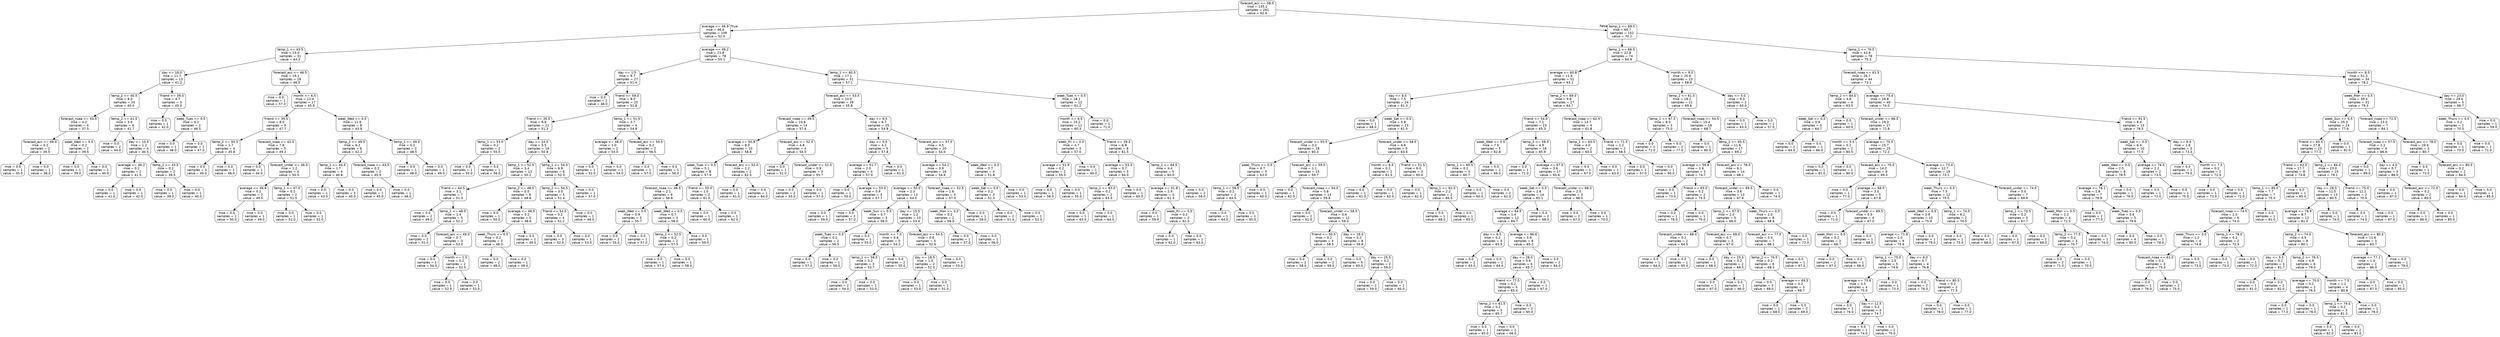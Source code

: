 digraph Tree {
node [shape=box, style="rounded", color="black", fontname=helvetica] ;
edge [fontname=helvetica] ;
0 [label="forecast_acc <= 58.5\nmse = 135.2\nsamples = 261\nvalue = 62.6"] ;
1 [label="average <= 46.9\nmse = 46.0\nsamples = 109\nvalue = 52.0"] ;
0 -> 1 [labeldistance=2.5, labelangle=45, headlabel="True"] ;
2 [label="temp_1 <= 43.5\nmse = 23.0\nsamples = 31\nvalue = 44.3"] ;
1 -> 2 ;
3 [label="day <= 18.0\nmse = 11.7\nsamples = 13\nvalue = 41.2"] ;
2 -> 3 ;
4 [label="temp_2 <= 40.5\nmse = 8.0\nsamples = 10\nvalue = 40.0"] ;
3 -> 4 ;
5 [label="forecast_noaa <= 43.5\nmse = 4.2\nsamples = 4\nvalue = 37.5"] ;
4 -> 5 ;
6 [label="forecast_acc <= 49.0\nmse = 0.2\nsamples = 2\nvalue = 35.5"] ;
5 -> 6 ;
7 [label="mse = 0.0\nsamples = 1\nvalue = 35.0"] ;
6 -> 7 ;
8 [label="mse = 0.0\nsamples = 1\nvalue = 36.0"] ;
6 -> 8 ;
9 [label="week_Wed <= 0.5\nmse = 0.2\nsamples = 2\nvalue = 39.5"] ;
5 -> 9 ;
10 [label="mse = 0.0\nsamples = 1\nvalue = 39.0"] ;
9 -> 10 ;
11 [label="mse = 0.0\nsamples = 1\nvalue = 40.0"] ;
9 -> 11 ;
12 [label="temp_2 <= 41.5\nmse = 3.6\nsamples = 6\nvalue = 41.7"] ;
4 -> 12 ;
13 [label="mse = 0.0\nsamples = 2\nvalue = 44.0"] ;
12 -> 13 ;
14 [label="day <= 10.5\nmse = 1.2\nsamples = 4\nvalue = 40.5"] ;
12 -> 14 ;
15 [label="average <= 46.2\nmse = 0.2\nsamples = 2\nvalue = 41.5"] ;
14 -> 15 ;
16 [label="mse = 0.0\nsamples = 1\nvalue = 41.0"] ;
15 -> 16 ;
17 [label="mse = 0.0\nsamples = 1\nvalue = 42.0"] ;
15 -> 17 ;
18 [label="temp_2 <= 43.5\nmse = 0.2\nsamples = 2\nvalue = 39.5"] ;
14 -> 18 ;
19 [label="mse = 0.0\nsamples = 1\nvalue = 39.0"] ;
18 -> 19 ;
20 [label="mse = 0.0\nsamples = 1\nvalue = 40.0"] ;
18 -> 20 ;
21 [label="friend <= 39.0\nmse = 4.7\nsamples = 3\nvalue = 45.0"] ;
3 -> 21 ;
22 [label="mse = 0.0\nsamples = 1\nvalue = 42.0"] ;
21 -> 22 ;
23 [label="week_Tues <= 0.5\nmse = 0.2\nsamples = 2\nvalue = 46.5"] ;
21 -> 23 ;
24 [label="mse = 0.0\nsamples = 1\nvalue = 46.0"] ;
23 -> 24 ;
25 [label="mse = 0.0\nsamples = 1\nvalue = 47.0"] ;
23 -> 25 ;
26 [label="forecast_acc <= 46.5\nmse = 19.1\nsamples = 18\nvalue = 46.5"] ;
2 -> 26 ;
27 [label="mse = 0.0\nsamples = 1\nvalue = 57.0"] ;
26 -> 27 ;
28 [label="month <= 6.5\nmse = 13.4\nsamples = 17\nvalue = 45.9"] ;
26 -> 28 ;
29 [label="friend <= 39.5\nmse = 8.0\nsamples = 9\nvalue = 47.7"] ;
28 -> 29 ;
30 [label="temp_2 <= 50.5\nmse = 1.7\nsamples = 4\nvalue = 45.8"] ;
29 -> 30 ;
31 [label="mse = 0.0\nsamples = 3\nvalue = 45.0"] ;
30 -> 31 ;
32 [label="mse = 0.0\nsamples = 1\nvalue = 48.0"] ;
30 -> 32 ;
33 [label="forecast_noaa <= 42.0\nmse = 7.8\nsamples = 5\nvalue = 49.2"] ;
29 -> 33 ;
34 [label="mse = 0.0\nsamples = 1\nvalue = 44.0"] ;
33 -> 34 ;
35 [label="forecast_under <= 46.5\nmse = 1.2\nsamples = 4\nvalue = 50.5"] ;
33 -> 35 ;
36 [label="average <= 46.6\nmse = 0.2\nsamples = 2\nvalue = 49.5"] ;
35 -> 36 ;
37 [label="mse = 0.0\nsamples = 1\nvalue = 50.0"] ;
36 -> 37 ;
38 [label="mse = 0.0\nsamples = 1\nvalue = 49.0"] ;
36 -> 38 ;
39 [label="temp_1 <= 47.0\nmse = 0.2\nsamples = 2\nvalue = 51.5"] ;
35 -> 39 ;
40 [label="mse = 0.0\nsamples = 1\nvalue = 51.0"] ;
39 -> 40 ;
41 [label="mse = 0.0\nsamples = 1\nvalue = 52.0"] ;
39 -> 41 ;
42 [label="week_Wed <= 0.5\nmse = 11.9\nsamples = 8\nvalue = 43.9"] ;
28 -> 42 ;
43 [label="temp_2 <= 49.5\nmse = 6.2\nsamples = 6\nvalue = 42.3"] ;
42 -> 43 ;
44 [label="temp_1 <= 44.5\nmse = 1.7\nsamples = 4\nvalue = 40.8"] ;
43 -> 44 ;
45 [label="mse = 0.0\nsamples = 1\nvalue = 43.0"] ;
44 -> 45 ;
46 [label="mse = 0.0\nsamples = 3\nvalue = 40.0"] ;
44 -> 46 ;
47 [label="forecast_noaa <= 43.5\nmse = 0.2\nsamples = 2\nvalue = 45.5"] ;
43 -> 47 ;
48 [label="mse = 0.0\nsamples = 1\nvalue = 45.0"] ;
47 -> 48 ;
49 [label="mse = 0.0\nsamples = 1\nvalue = 46.0"] ;
47 -> 49 ;
50 [label="temp_1 <= 49.0\nmse = 0.2\nsamples = 2\nvalue = 48.5"] ;
42 -> 50 ;
51 [label="mse = 0.0\nsamples = 1\nvalue = 48.0"] ;
50 -> 51 ;
52 [label="mse = 0.0\nsamples = 1\nvalue = 49.0"] ;
50 -> 52 ;
53 [label="average <= 49.2\nmse = 21.8\nsamples = 78\nvalue = 55.1"] ;
1 -> 53 ;
54 [label="day <= 1.5\nmse = 9.7\nsamples = 27\nvalue = 51.4"] ;
53 -> 54 ;
55 [label="mse = 0.0\nsamples = 2\nvalue = 46.0"] ;
54 -> 55 ;
56 [label="friend <= 59.0\nmse = 8.0\nsamples = 25\nvalue = 51.8"] ;
54 -> 56 ;
57 [label="friend <= 35.5\nmse = 6.9\nsamples = 21\nvalue = 51.3"] ;
56 -> 57 ;
58 [label="temp_1 <= 53.0\nmse = 0.2\nsamples = 2\nvalue = 55.5"] ;
57 -> 58 ;
59 [label="mse = 0.0\nsamples = 1\nvalue = 55.0"] ;
58 -> 59 ;
60 [label="mse = 0.0\nsamples = 1\nvalue = 56.0"] ;
58 -> 60 ;
61 [label="day <= 24.5\nmse = 5.5\nsamples = 19\nvalue = 50.8"] ;
57 -> 61 ;
62 [label="temp_1 <= 52.5\nmse = 3.4\nsamples = 13\nvalue = 50.2"] ;
61 -> 62 ;
63 [label="friend <= 44.5\nmse = 3.1\nsamples = 7\nvalue = 51.3"] ;
62 -> 63 ;
64 [label="mse = 0.0\nsamples = 2\nvalue = 49.0"] ;
63 -> 64 ;
65 [label="temp_1 <= 48.5\nmse = 1.4\nsamples = 5\nvalue = 52.2"] ;
63 -> 65 ;
66 [label="mse = 0.0\nsamples = 2\nvalue = 51.0"] ;
65 -> 66 ;
67 [label="forecast_acc <= 49.0\nmse = 0.7\nsamples = 3\nvalue = 53.0"] ;
65 -> 67 ;
68 [label="mse = 0.0\nsamples = 1\nvalue = 54.0"] ;
67 -> 68 ;
69 [label="month <= 1.5\nmse = 0.2\nsamples = 2\nvalue = 52.5"] ;
67 -> 69 ;
70 [label="mse = 0.0\nsamples = 1\nvalue = 52.0"] ;
69 -> 70 ;
71 [label="mse = 0.0\nsamples = 1\nvalue = 53.0"] ;
69 -> 71 ;
72 [label="temp_2 <= 48.5\nmse = 0.5\nsamples = 6\nvalue = 48.8"] ;
62 -> 72 ;
73 [label="mse = 0.0\nsamples = 1\nvalue = 50.0"] ;
72 -> 73 ;
74 [label="average <= 48.5\nmse = 0.2\nsamples = 5\nvalue = 48.6"] ;
72 -> 74 ;
75 [label="week_Thurs <= 0.5\nmse = 0.2\nsamples = 3\nvalue = 48.3"] ;
74 -> 75 ;
76 [label="mse = 0.0\nsamples = 2\nvalue = 48.0"] ;
75 -> 76 ;
77 [label="mse = 0.0\nsamples = 1\nvalue = 49.0"] ;
75 -> 77 ;
78 [label="mse = 0.0\nsamples = 2\nvalue = 49.0"] ;
74 -> 78 ;
79 [label="temp_1 <= 54.0\nmse = 6.9\nsamples = 6\nvalue = 52.3"] ;
61 -> 79 ;
80 [label="temp_2 <= 54.5\nmse = 3.0\nsamples = 5\nvalue = 51.4"] ;
79 -> 80 ;
81 [label="friend <= 54.0\nmse = 0.2\nsamples = 4\nvalue = 52.2"] ;
80 -> 81 ;
82 [label="mse = 0.0\nsamples = 3\nvalue = 52.0"] ;
81 -> 82 ;
83 [label="mse = 0.0\nsamples = 1\nvalue = 53.0"] ;
81 -> 83 ;
84 [label="mse = 0.0\nsamples = 1\nvalue = 48.0"] ;
80 -> 84 ;
85 [label="mse = 0.0\nsamples = 1\nvalue = 57.0"] ;
79 -> 85 ;
86 [label="temp_1 <= 51.5\nmse = 3.7\nsamples = 4\nvalue = 54.8"] ;
56 -> 86 ;
87 [label="average <= 48.0\nmse = 1.0\nsamples = 2\nvalue = 53.0"] ;
86 -> 87 ;
88 [label="mse = 0.0\nsamples = 1\nvalue = 52.0"] ;
87 -> 88 ;
89 [label="mse = 0.0\nsamples = 1\nvalue = 54.0"] ;
87 -> 89 ;
90 [label="forecast_acc <= 50.5\nmse = 0.2\nsamples = 2\nvalue = 56.5"] ;
86 -> 90 ;
91 [label="mse = 0.0\nsamples = 1\nvalue = 57.0"] ;
90 -> 91 ;
92 [label="mse = 0.0\nsamples = 1\nvalue = 56.0"] ;
90 -> 92 ;
93 [label="temp_1 <= 60.5\nmse = 17.1\nsamples = 51\nvalue = 57.1"] ;
53 -> 93 ;
94 [label="forecast_acc <= 53.5\nmse = 10.0\nsamples = 39\nvalue = 55.8"] ;
93 -> 94 ;
95 [label="forecast_noaa <= 49.5\nmse = 10.8\nsamples = 14\nvalue = 57.6"] ;
94 -> 95 ;
96 [label="average <= 50.9\nmse = 8.0\nsamples = 10\nvalue = 58.8"] ;
95 -> 96 ;
97 [label="week_Tues <= 0.5\nmse = 5.1\nsamples = 8\nvalue = 57.9"] ;
96 -> 97 ;
98 [label="forecast_noaa <= 46.5\nmse = 2.1\nsamples = 6\nvalue = 56.8"] ;
97 -> 98 ;
99 [label="week_Wed <= 0.5\nmse = 0.9\nsamples = 3\nvalue = 55.7"] ;
98 -> 99 ;
100 [label="mse = 0.0\nsamples = 2\nvalue = 55.0"] ;
99 -> 100 ;
101 [label="mse = 0.0\nsamples = 1\nvalue = 57.0"] ;
99 -> 101 ;
102 [label="week_Wed <= 0.5\nmse = 0.7\nsamples = 3\nvalue = 58.0"] ;
98 -> 102 ;
103 [label="temp_2 <= 52.5\nmse = 0.2\nsamples = 2\nvalue = 57.5"] ;
102 -> 103 ;
104 [label="mse = 0.0\nsamples = 1\nvalue = 57.0"] ;
103 -> 104 ;
105 [label="mse = 0.0\nsamples = 1\nvalue = 58.0"] ;
103 -> 105 ;
106 [label="mse = 0.0\nsamples = 1\nvalue = 59.0"] ;
102 -> 106 ;
107 [label="friend <= 50.0\nmse = 1.0\nsamples = 2\nvalue = 61.0"] ;
97 -> 107 ;
108 [label="mse = 0.0\nsamples = 1\nvalue = 60.0"] ;
107 -> 108 ;
109 [label="mse = 0.0\nsamples = 1\nvalue = 62.0"] ;
107 -> 109 ;
110 [label="forecast_acc <= 52.0\nmse = 2.2\nsamples = 2\nvalue = 62.5"] ;
96 -> 110 ;
111 [label="mse = 0.0\nsamples = 1\nvalue = 61.0"] ;
110 -> 111 ;
112 [label="mse = 0.0\nsamples = 1\nvalue = 64.0"] ;
110 -> 112 ;
113 [label="forecast_acc <= 52.5\nmse = 4.8\nsamples = 4\nvalue = 54.5"] ;
95 -> 113 ;
114 [label="mse = 0.0\nsamples = 1\nvalue = 51.0"] ;
113 -> 114 ;
115 [label="forecast_under <= 52.0\nmse = 0.9\nsamples = 3\nvalue = 55.7"] ;
113 -> 115 ;
116 [label="mse = 0.0\nsamples = 2\nvalue = 55.0"] ;
115 -> 116 ;
117 [label="mse = 0.0\nsamples = 1\nvalue = 57.0"] ;
115 -> 117 ;
118 [label="day <= 6.5\nmse = 6.7\nsamples = 25\nvalue = 54.8"] ;
94 -> 118 ;
119 [label="day <= 5.5\nmse = 4.2\nsamples = 5\nvalue = 57.8"] ;
118 -> 119 ;
120 [label="average <= 51.7\nmse = 2.0\nsamples = 4\nvalue = 57.0"] ;
119 -> 120 ;
121 [label="mse = 0.0\nsamples = 1\nvalue = 55.0"] ;
120 -> 121 ;
122 [label="average <= 53.0\nmse = 0.9\nsamples = 3\nvalue = 57.7"] ;
120 -> 122 ;
123 [label="mse = 0.0\nsamples = 1\nvalue = 59.0"] ;
122 -> 123 ;
124 [label="mse = 0.0\nsamples = 2\nvalue = 57.0"] ;
122 -> 124 ;
125 [label="mse = 0.0\nsamples = 1\nvalue = 61.0"] ;
119 -> 125 ;
126 [label="forecast_acc <= 57.5\nmse = 4.5\nsamples = 20\nvalue = 54.0"] ;
118 -> 126 ;
127 [label="average <= 54.1\nmse = 3.9\nsamples = 16\nvalue = 54.6"] ;
126 -> 127 ;
128 [label="average <= 50.0\nmse = 2.3\nsamples = 13\nvalue = 54.0"] ;
127 -> 128 ;
129 [label="week_Sun <= 0.5\nmse = 0.7\nsamples = 3\nvalue = 56.0"] ;
128 -> 129 ;
130 [label="week_Tues <= 0.5\nmse = 0.2\nsamples = 2\nvalue = 56.5"] ;
129 -> 130 ;
131 [label="mse = 0.0\nsamples = 1\nvalue = 57.0"] ;
130 -> 131 ;
132 [label="mse = 0.0\nsamples = 1\nvalue = 56.0"] ;
130 -> 132 ;
133 [label="mse = 0.0\nsamples = 1\nvalue = 55.0"] ;
129 -> 133 ;
134 [label="day <= 15.5\nmse = 1.2\nsamples = 10\nvalue = 53.4"] ;
128 -> 134 ;
135 [label="month <= 7.0\nmse = 0.6\nsamples = 5\nvalue = 54.2"] ;
134 -> 135 ;
136 [label="temp_1 <= 56.5\nmse = 0.2\nsamples = 3\nvalue = 53.7"] ;
135 -> 136 ;
137 [label="mse = 0.0\nsamples = 2\nvalue = 54.0"] ;
136 -> 137 ;
138 [label="mse = 0.0\nsamples = 1\nvalue = 53.0"] ;
136 -> 138 ;
139 [label="mse = 0.0\nsamples = 2\nvalue = 55.0"] ;
135 -> 139 ;
140 [label="forecast_acc <= 54.5\nmse = 0.6\nsamples = 5\nvalue = 52.6"] ;
134 -> 140 ;
141 [label="day <= 18.5\nmse = 1.0\nsamples = 2\nvalue = 52.0"] ;
140 -> 141 ;
142 [label="mse = 0.0\nsamples = 1\nvalue = 53.0"] ;
141 -> 142 ;
143 [label="mse = 0.0\nsamples = 1\nvalue = 51.0"] ;
141 -> 143 ;
144 [label="mse = 0.0\nsamples = 3\nvalue = 53.0"] ;
140 -> 144 ;
145 [label="forecast_noaa <= 52.5\nmse = 1.6\nsamples = 3\nvalue = 57.3"] ;
127 -> 145 ;
146 [label="week_Mon <= 0.5\nmse = 0.2\nsamples = 2\nvalue = 56.5"] ;
145 -> 146 ;
147 [label="mse = 0.0\nsamples = 1\nvalue = 57.0"] ;
146 -> 147 ;
148 [label="mse = 0.0\nsamples = 1\nvalue = 56.0"] ;
146 -> 148 ;
149 [label="mse = 0.0\nsamples = 1\nvalue = 59.0"] ;
145 -> 149 ;
150 [label="week_Wed <= 0.5\nmse = 0.7\nsamples = 4\nvalue = 51.8"] ;
126 -> 150 ;
151 [label="week_Sat <= 0.5\nmse = 0.2\nsamples = 3\nvalue = 51.3"] ;
150 -> 151 ;
152 [label="mse = 0.0\nsamples = 2\nvalue = 51.0"] ;
151 -> 152 ;
153 [label="mse = 0.0\nsamples = 1\nvalue = 52.0"] ;
151 -> 153 ;
154 [label="mse = 0.0\nsamples = 1\nvalue = 53.0"] ;
150 -> 154 ;
155 [label="week_Tues <= 0.5\nmse = 18.1\nsamples = 12\nvalue = 61.2"] ;
93 -> 155 ;
156 [label="month <= 6.5\nmse = 10.2\nsamples = 11\nvalue = 60.3"] ;
155 -> 156 ;
157 [label="week_Fri <= 0.5\nmse = 4.7\nsamples = 3\nvalue = 57.0"] ;
156 -> 157 ;
158 [label="average <= 51.9\nmse = 0.2\nsamples = 2\nvalue = 55.5"] ;
157 -> 158 ;
159 [label="mse = 0.0\nsamples = 1\nvalue = 56.0"] ;
158 -> 159 ;
160 [label="mse = 0.0\nsamples = 1\nvalue = 55.0"] ;
158 -> 160 ;
161 [label="mse = 0.0\nsamples = 1\nvalue = 60.0"] ;
157 -> 161 ;
162 [label="friend <= 39.5\nmse = 6.8\nsamples = 8\nvalue = 61.5"] ;
156 -> 162 ;
163 [label="average <= 53.3\nmse = 0.7\nsamples = 3\nvalue = 64.0"] ;
162 -> 163 ;
164 [label="temp_1 <= 63.0\nmse = 0.2\nsamples = 2\nvalue = 63.5"] ;
163 -> 164 ;
165 [label="mse = 0.0\nsamples = 1\nvalue = 63.0"] ;
164 -> 165 ;
166 [label="mse = 0.0\nsamples = 1\nvalue = 64.0"] ;
164 -> 166 ;
167 [label="mse = 0.0\nsamples = 1\nvalue = 65.0"] ;
163 -> 167 ;
168 [label="temp_1 <= 64.5\nmse = 4.4\nsamples = 5\nvalue = 60.0"] ;
162 -> 168 ;
169 [label="average <= 51.8\nmse = 2.9\nsamples = 3\nvalue = 61.3"] ;
168 -> 169 ;
170 [label="mse = 0.0\nsamples = 1\nvalue = 59.0"] ;
169 -> 170 ;
171 [label="week_Fri <= 0.5\nmse = 0.2\nsamples = 2\nvalue = 62.5"] ;
169 -> 171 ;
172 [label="mse = 0.0\nsamples = 1\nvalue = 62.0"] ;
171 -> 172 ;
173 [label="mse = 0.0\nsamples = 1\nvalue = 63.0"] ;
171 -> 173 ;
174 [label="mse = 0.0\nsamples = 2\nvalue = 58.0"] ;
168 -> 174 ;
175 [label="mse = 0.0\nsamples = 1\nvalue = 71.0"] ;
155 -> 175 ;
176 [label="temp_1 <= 69.5\nmse = 60.7\nsamples = 152\nvalue = 70.2"] ;
0 -> 176 [labeldistance=2.5, labelangle=-45, headlabel="False"] ;
177 [label="temp_1 <= 66.5\nmse = 22.8\nsamples = 74\nvalue = 64.9"] ;
176 -> 177 ;
178 [label="average <= 60.8\nmse = 11.6\nsamples = 51\nvalue = 63.1"] ;
177 -> 178 ;
179 [label="day <= 8.0\nmse = 7.5\nsamples = 24\nvalue = 61.3"] ;
178 -> 179 ;
180 [label="mse = 0.0\nsamples = 1\nvalue = 68.0"] ;
179 -> 180 ;
181 [label="week_Sat <= 0.5\nmse = 5.8\nsamples = 23\nvalue = 61.0"] ;
179 -> 181 ;
182 [label="forecast_under <= 55.5\nmse = 3.2\nsamples = 18\nvalue = 60.3"] ;
181 -> 182 ;
183 [label="week_Thurs <= 0.5\nmse = 4.7\nsamples = 3\nvalue = 63.0"] ;
182 -> 183 ;
184 [label="temp_1 <= 58.5\nmse = 0.2\nsamples = 2\nvalue = 64.5"] ;
183 -> 184 ;
185 [label="mse = 0.0\nsamples = 1\nvalue = 64.0"] ;
184 -> 185 ;
186 [label="mse = 0.0\nsamples = 1\nvalue = 65.0"] ;
184 -> 186 ;
187 [label="mse = 0.0\nsamples = 1\nvalue = 60.0"] ;
183 -> 187 ;
188 [label="forecast_acc <= 59.5\nmse = 1.1\nsamples = 15\nvalue = 59.7"] ;
182 -> 188 ;
189 [label="mse = 0.0\nsamples = 1\nvalue = 62.0"] ;
188 -> 189 ;
190 [label="forecast_noaa <= 54.5\nmse = 0.8\nsamples = 14\nvalue = 59.6"] ;
188 -> 190 ;
191 [label="mse = 0.0\nsamples = 2\nvalue = 61.0"] ;
190 -> 191 ;
192 [label="forecast_under <= 58.5\nmse = 0.6\nsamples = 12\nvalue = 59.3"] ;
190 -> 192 ;
193 [label="friend <= 50.5\nmse = 0.2\nsamples = 4\nvalue = 58.5"] ;
192 -> 193 ;
194 [label="mse = 0.0\nsamples = 2\nvalue = 58.0"] ;
193 -> 194 ;
195 [label="mse = 0.0\nsamples = 2\nvalue = 59.0"] ;
193 -> 195 ;
196 [label="day <= 19.0\nmse = 0.2\nsamples = 8\nvalue = 59.8"] ;
192 -> 196 ;
197 [label="mse = 0.0\nsamples = 5\nvalue = 60.0"] ;
196 -> 197 ;
198 [label="day <= 25.5\nmse = 0.2\nsamples = 3\nvalue = 59.3"] ;
196 -> 198 ;
199 [label="mse = 0.0\nsamples = 2\nvalue = 59.0"] ;
198 -> 199 ;
200 [label="mse = 0.0\nsamples = 1\nvalue = 60.0"] ;
198 -> 200 ;
201 [label="forecast_under <= 58.5\nmse = 6.6\nsamples = 5\nvalue = 63.6"] ;
181 -> 201 ;
202 [label="month <= 6.5\nmse = 0.2\nsamples = 2\nvalue = 61.5"] ;
201 -> 202 ;
203 [label="mse = 0.0\nsamples = 1\nvalue = 61.0"] ;
202 -> 203 ;
204 [label="mse = 0.0\nsamples = 1\nvalue = 62.0"] ;
202 -> 204 ;
205 [label="friend <= 51.5\nmse = 6.0\nsamples = 3\nvalue = 65.0"] ;
201 -> 205 ;
206 [label="mse = 0.0\nsamples = 1\nvalue = 62.0"] ;
205 -> 206 ;
207 [label="temp_1 <= 62.0\nmse = 2.2\nsamples = 2\nvalue = 66.5"] ;
205 -> 207 ;
208 [label="mse = 0.0\nsamples = 1\nvalue = 68.0"] ;
207 -> 208 ;
209 [label="mse = 0.0\nsamples = 1\nvalue = 65.0"] ;
207 -> 209 ;
210 [label="temp_2 <= 69.0\nmse = 9.6\nsamples = 27\nvalue = 64.7"] ;
178 -> 210 ;
211 [label="friend <= 54.0\nmse = 7.1\nsamples = 23\nvalue = 65.3"] ;
210 -> 211 ;
212 [label="week_Wed <= 0.5\nmse = 7.0\nsamples = 5\nvalue = 62.8"] ;
211 -> 212 ;
213 [label="temp_1 <= 60.5\nmse = 0.2\nsamples = 3\nvalue = 60.7"] ;
212 -> 213 ;
214 [label="mse = 0.0\nsamples = 1\nvalue = 60.0"] ;
213 -> 214 ;
215 [label="mse = 0.0\nsamples = 2\nvalue = 61.0"] ;
213 -> 215 ;
216 [label="mse = 0.0\nsamples = 2\nvalue = 66.0"] ;
212 -> 216 ;
217 [label="temp_2 <= 58.0\nmse = 4.9\nsamples = 18\nvalue = 65.9"] ;
211 -> 217 ;
218 [label="mse = 0.0\nsamples = 1\nvalue = 71.0"] ;
217 -> 218 ;
219 [label="average <= 67.5\nmse = 3.6\nsamples = 17\nvalue = 65.6"] ;
217 -> 219 ;
220 [label="week_Sat <= 0.5\nmse = 2.6\nsamples = 14\nvalue = 65.1"] ;
219 -> 220 ;
221 [label="average <= 64.5\nmse = 1.4\nsamples = 12\nvalue = 64.7"] ;
220 -> 221 ;
222 [label="day <= 6.5\nmse = 0.2\nsamples = 4\nvalue = 63.5"] ;
221 -> 222 ;
223 [label="mse = 0.0\nsamples = 2\nvalue = 63.0"] ;
222 -> 223 ;
224 [label="mse = 0.0\nsamples = 2\nvalue = 64.0"] ;
222 -> 224 ;
225 [label="average <= 66.6\nmse = 0.9\nsamples = 8\nvalue = 65.2"] ;
221 -> 225 ;
226 [label="day <= 28.0\nmse = 0.6\nsamples = 6\nvalue = 65.7"] ;
225 -> 226 ;
227 [label="friend <= 77.5\nmse = 0.2\nsamples = 5\nvalue = 65.4"] ;
226 -> 227 ;
228 [label="temp_2 <= 61.5\nmse = 0.2\nsamples = 3\nvalue = 65.7"] ;
227 -> 228 ;
229 [label="mse = 0.0\nsamples = 1\nvalue = 65.0"] ;
228 -> 229 ;
230 [label="mse = 0.0\nsamples = 2\nvalue = 66.0"] ;
228 -> 230 ;
231 [label="mse = 0.0\nsamples = 2\nvalue = 65.0"] ;
227 -> 231 ;
232 [label="mse = 0.0\nsamples = 1\nvalue = 67.0"] ;
226 -> 232 ;
233 [label="mse = 0.0\nsamples = 2\nvalue = 64.0"] ;
225 -> 233 ;
234 [label="mse = 0.0\nsamples = 2\nvalue = 68.0"] ;
220 -> 234 ;
235 [label="forecast_under <= 68.5\nmse = 2.0\nsamples = 3\nvalue = 68.0"] ;
219 -> 235 ;
236 [label="mse = 0.0\nsamples = 2\nvalue = 67.0"] ;
235 -> 236 ;
237 [label="mse = 0.0\nsamples = 1\nvalue = 70.0"] ;
235 -> 237 ;
238 [label="forecast_noaa <= 62.5\nmse = 13.7\nsamples = 4\nvalue = 61.8"] ;
210 -> 238 ;
239 [label="temp_1 <= 63.5\nmse = 4.0\nsamples = 2\nvalue = 65.0"] ;
238 -> 239 ;
240 [label="mse = 0.0\nsamples = 1\nvalue = 67.0"] ;
239 -> 240 ;
241 [label="mse = 0.0\nsamples = 1\nvalue = 63.0"] ;
239 -> 241 ;
242 [label="friend <= 71.5\nmse = 2.2\nsamples = 2\nvalue = 58.5"] ;
238 -> 242 ;
243 [label="mse = 0.0\nsamples = 1\nvalue = 57.0"] ;
242 -> 243 ;
244 [label="mse = 0.0\nsamples = 1\nvalue = 60.0"] ;
242 -> 244 ;
245 [label="month <= 9.5\nmse = 25.6\nsamples = 23\nvalue = 68.8"] ;
177 -> 245 ;
246 [label="temp_2 <= 61.5\nmse = 19.2\nsamples = 21\nvalue = 69.6"] ;
245 -> 246 ;
247 [label="temp_1 <= 67.5\nmse = 8.0\nsamples = 3\nvalue = 75.0"] ;
246 -> 247 ;
248 [label="mse = 0.0\nsamples = 1\nvalue = 71.0"] ;
247 -> 248 ;
249 [label="mse = 0.0\nsamples = 2\nvalue = 77.0"] ;
247 -> 249 ;
250 [label="forecast_noaa <= 54.5\nmse = 15.4\nsamples = 18\nvalue = 68.7"] ;
246 -> 250 ;
251 [label="mse = 0.0\nsamples = 1\nvalue = 60.0"] ;
250 -> 251 ;
252 [label="temp_2 <= 65.5\nmse = 11.6\nsamples = 17\nvalue = 69.2"] ;
250 -> 252 ;
253 [label="average <= 59.8\nmse = 1.6\nsamples = 3\nvalue = 74.7"] ;
252 -> 253 ;
254 [label="mse = 0.0\nsamples = 1\nvalue = 73.0"] ;
253 -> 254 ;
255 [label="friend <= 65.0\nmse = 0.2\nsamples = 2\nvalue = 75.5"] ;
253 -> 255 ;
256 [label="mse = 0.0\nsamples = 1\nvalue = 76.0"] ;
255 -> 256 ;
257 [label="mse = 0.0\nsamples = 1\nvalue = 75.0"] ;
255 -> 257 ;
258 [label="forecast_acc <= 78.5\nmse = 6.1\nsamples = 14\nvalue = 68.1"] ;
252 -> 258 ;
259 [label="forecast_under <= 69.5\nmse = 3.6\nsamples = 13\nvalue = 67.6"] ;
258 -> 259 ;
260 [label="temp_1 <= 67.5\nmse = 2.0\nsamples = 5\nvalue = 66.0"] ;
259 -> 260 ;
261 [label="forecast_under <= 68.0\nmse = 0.2\nsamples = 2\nvalue = 64.5"] ;
260 -> 261 ;
262 [label="mse = 0.0\nsamples = 1\nvalue = 64.0"] ;
261 -> 262 ;
263 [label="mse = 0.0\nsamples = 1\nvalue = 65.0"] ;
261 -> 263 ;
264 [label="forecast_acc <= 69.0\nmse = 0.7\nsamples = 3\nvalue = 67.0"] ;
260 -> 264 ;
265 [label="mse = 0.0\nsamples = 1\nvalue = 68.0"] ;
264 -> 265 ;
266 [label="day <= 25.5\nmse = 0.2\nsamples = 2\nvalue = 66.5"] ;
264 -> 266 ;
267 [label="mse = 0.0\nsamples = 1\nvalue = 67.0"] ;
266 -> 267 ;
268 [label="mse = 0.0\nsamples = 1\nvalue = 66.0"] ;
266 -> 268 ;
269 [label="week_Thurs <= 0.5\nmse = 2.0\nsamples = 8\nvalue = 68.6"] ;
259 -> 269 ;
270 [label="forecast_acc <= 77.5\nmse = 0.4\nsamples = 7\nvalue = 68.1"] ;
269 -> 270 ;
271 [label="temp_2 <= 70.5\nmse = 0.2\nsamples = 6\nvalue = 68.3"] ;
270 -> 271 ;
272 [label="mse = 0.0\nsamples = 3\nvalue = 68.0"] ;
271 -> 272 ;
273 [label="average <= 69.5\nmse = 0.2\nsamples = 3\nvalue = 68.7"] ;
271 -> 273 ;
274 [label="mse = 0.0\nsamples = 1\nvalue = 68.0"] ;
273 -> 274 ;
275 [label="mse = 0.0\nsamples = 2\nvalue = 69.0"] ;
273 -> 275 ;
276 [label="mse = 0.0\nsamples = 1\nvalue = 67.0"] ;
270 -> 276 ;
277 [label="mse = 0.0\nsamples = 1\nvalue = 72.0"] ;
269 -> 277 ;
278 [label="mse = 0.0\nsamples = 1\nvalue = 74.0"] ;
258 -> 278 ;
279 [label="day <= 5.0\nmse = 9.0\nsamples = 2\nvalue = 60.0"] ;
245 -> 279 ;
280 [label="mse = 0.0\nsamples = 1\nvalue = 63.0"] ;
279 -> 280 ;
281 [label="mse = 0.0\nsamples = 1\nvalue = 57.0"] ;
279 -> 281 ;
282 [label="temp_1 <= 76.5\nmse = 43.8\nsamples = 78\nvalue = 75.3"] ;
176 -> 282 ;
283 [label="forecast_noaa <= 61.5\nmse = 26.7\nsamples = 44\nvalue = 73.1"] ;
282 -> 283 ;
284 [label="temp_2 <= 84.0\nmse = 4.8\nsamples = 4\nvalue = 63.5"] ;
283 -> 284 ;
285 [label="week_Sat <= 0.5\nmse = 0.9\nsamples = 3\nvalue = 64.7"] ;
284 -> 285 ;
286 [label="mse = 0.0\nsamples = 2\nvalue = 64.0"] ;
285 -> 286 ;
287 [label="mse = 0.0\nsamples = 1\nvalue = 66.0"] ;
285 -> 287 ;
288 [label="mse = 0.0\nsamples = 1\nvalue = 60.0"] ;
284 -> 288 ;
289 [label="average <= 75.4\nmse = 18.8\nsamples = 40\nvalue = 74.0"] ;
283 -> 289 ;
290 [label="forecast_under <= 66.5\nmse = 19.3\nsamples = 27\nvalue = 72.8"] ;
289 -> 290 ;
291 [label="month <= 5.5\nmse = 0.2\nsamples = 2\nvalue = 80.5"] ;
290 -> 291 ;
292 [label="mse = 0.0\nsamples = 1\nvalue = 81.0"] ;
291 -> 292 ;
293 [label="mse = 0.0\nsamples = 1\nvalue = 80.0"] ;
291 -> 293 ;
294 [label="average <= 70.5\nmse = 15.7\nsamples = 25\nvalue = 72.2"] ;
290 -> 294 ;
295 [label="forecast_acc <= 70.0\nmse = 14.2\nsamples = 6\nvalue = 69.3"] ;
294 -> 295 ;
296 [label="mse = 0.0\nsamples = 1\nvalue = 77.0"] ;
295 -> 296 ;
297 [label="average <= 68.5\nmse = 3.0\nsamples = 5\nvalue = 67.8"] ;
295 -> 297 ;
298 [label="mse = 0.0\nsamples = 1\nvalue = 71.0"] ;
297 -> 298 ;
299 [label="forecast_under <= 69.5\nmse = 0.5\nsamples = 4\nvalue = 67.0"] ;
297 -> 299 ;
300 [label="week_Mon <= 0.5\nmse = 0.2\nsamples = 3\nvalue = 66.7"] ;
299 -> 300 ;
301 [label="mse = 0.0\nsamples = 2\nvalue = 67.0"] ;
300 -> 301 ;
302 [label="mse = 0.0\nsamples = 1\nvalue = 66.0"] ;
300 -> 302 ;
303 [label="mse = 0.0\nsamples = 1\nvalue = 68.0"] ;
299 -> 303 ;
304 [label="average <= 73.4\nmse = 12.7\nsamples = 19\nvalue = 73.1"] ;
294 -> 304 ;
305 [label="week_Thurs <= 0.5\nmse = 7.5\nsamples = 12\nvalue = 75.0"] ;
304 -> 305 ;
306 [label="week_Wed <= 0.5\nmse = 2.9\nsamples = 10\nvalue = 75.9"] ;
305 -> 306 ;
307 [label="average <= 71.9\nmse = 2.0\nsamples = 9\nvalue = 75.6"] ;
306 -> 307 ;
308 [label="temp_1 <= 75.0\nmse = 1.0\nsamples = 5\nvalue = 74.6"] ;
307 -> 308 ;
309 [label="average <= 70.6\nmse = 0.5\nsamples = 4\nvalue = 75.0"] ;
308 -> 309 ;
310 [label="mse = 0.0\nsamples = 1\nvalue = 76.0"] ;
309 -> 310 ;
311 [label="day <= 12.5\nmse = 0.2\nsamples = 3\nvalue = 74.7"] ;
309 -> 311 ;
312 [label="mse = 0.0\nsamples = 1\nvalue = 74.0"] ;
311 -> 312 ;
313 [label="mse = 0.0\nsamples = 2\nvalue = 75.0"] ;
311 -> 313 ;
314 [label="mse = 0.0\nsamples = 1\nvalue = 73.0"] ;
308 -> 314 ;
315 [label="day <= 6.0\nmse = 0.7\nsamples = 4\nvalue = 76.8"] ;
307 -> 315 ;
316 [label="mse = 0.0\nsamples = 2\nvalue = 76.0"] ;
315 -> 316 ;
317 [label="friend <= 80.5\nmse = 0.2\nsamples = 2\nvalue = 77.5"] ;
315 -> 317 ;
318 [label="mse = 0.0\nsamples = 1\nvalue = 78.0"] ;
317 -> 318 ;
319 [label="mse = 0.0\nsamples = 1\nvalue = 77.0"] ;
317 -> 319 ;
320 [label="mse = 0.0\nsamples = 1\nvalue = 79.0"] ;
306 -> 320 ;
321 [label="temp_1 <= 74.5\nmse = 6.2\nsamples = 2\nvalue = 70.5"] ;
305 -> 321 ;
322 [label="mse = 0.0\nsamples = 1\nvalue = 73.0"] ;
321 -> 322 ;
323 [label="mse = 0.0\nsamples = 1\nvalue = 68.0"] ;
321 -> 323 ;
324 [label="forecast_under <= 74.5\nmse = 5.0\nsamples = 7\nvalue = 69.9"] ;
304 -> 324 ;
325 [label="temp_1 <= 70.5\nmse = 0.2\nsamples = 3\nvalue = 67.7"] ;
324 -> 325 ;
326 [label="mse = 0.0\nsamples = 1\nvalue = 67.0"] ;
325 -> 326 ;
327 [label="mse = 0.0\nsamples = 2\nvalue = 68.0"] ;
325 -> 327 ;
328 [label="week_Mon <= 0.5\nmse = 2.2\nsamples = 4\nvalue = 71.5"] ;
324 -> 328 ;
329 [label="temp_2 <= 77.5\nmse = 0.2\nsamples = 3\nvalue = 70.7"] ;
328 -> 329 ;
330 [label="mse = 0.0\nsamples = 2\nvalue = 71.0"] ;
329 -> 330 ;
331 [label="mse = 0.0\nsamples = 1\nvalue = 70.0"] ;
329 -> 331 ;
332 [label="mse = 0.0\nsamples = 1\nvalue = 74.0"] ;
328 -> 332 ;
333 [label="friend <= 91.5\nmse = 8.4\nsamples = 13\nvalue = 76.5"] ;
289 -> 333 ;
334 [label="week_Sat <= 0.5\nmse = 6.4\nsamples = 10\nvalue = 77.5"] ;
333 -> 334 ;
335 [label="week_Wed <= 0.5\nmse = 2.5\nsamples = 8\nvalue = 78.5"] ;
334 -> 335 ;
336 [label="average <= 76.1\nmse = 1.8\nsamples = 7\nvalue = 78.9"] ;
335 -> 336 ;
337 [label="mse = 0.0\nsamples = 2\nvalue = 77.0"] ;
336 -> 337 ;
338 [label="week_Tues <= 0.5\nmse = 0.6\nsamples = 5\nvalue = 79.6"] ;
336 -> 338 ;
339 [label="mse = 0.0\nsamples = 4\nvalue = 80.0"] ;
338 -> 339 ;
340 [label="mse = 0.0\nsamples = 1\nvalue = 78.0"] ;
338 -> 340 ;
341 [label="mse = 0.0\nsamples = 1\nvalue = 76.0"] ;
335 -> 341 ;
342 [label="average <= 76.5\nmse = 2.2\nsamples = 2\nvalue = 73.5"] ;
334 -> 342 ;
343 [label="mse = 0.0\nsamples = 1\nvalue = 72.0"] ;
342 -> 343 ;
344 [label="mse = 0.0\nsamples = 1\nvalue = 75.0"] ;
342 -> 344 ;
345 [label="day <= 6.0\nmse = 1.6\nsamples = 3\nvalue = 73.3"] ;
333 -> 345 ;
346 [label="mse = 0.0\nsamples = 1\nvalue = 75.0"] ;
345 -> 346 ;
347 [label="month <= 7.5\nmse = 0.2\nsamples = 2\nvalue = 72.5"] ;
345 -> 347 ;
348 [label="mse = 0.0\nsamples = 1\nvalue = 73.0"] ;
347 -> 348 ;
349 [label="mse = 0.0\nsamples = 1\nvalue = 72.0"] ;
347 -> 349 ;
350 [label="month <= 8.5\nmse = 51.3\nsamples = 34\nvalue = 78.2"] ;
282 -> 350 ;
351 [label="week_Mon <= 0.5\nmse = 39.4\nsamples = 31\nvalue = 79.3"] ;
350 -> 351 ;
352 [label="week_Sun <= 0.5\nmse = 35.3\nsamples = 24\nvalue = 77.9"] ;
351 -> 352 ;
353 [label="friend <= 65.5\nmse = 27.8\nsamples = 23\nvalue = 77.3"] ;
352 -> 353 ;
354 [label="friend <= 63.5\nmse = 17.7\nsamples = 8\nvalue = 73.8"] ;
353 -> 354 ;
355 [label="temp_1 <= 85.0\nmse = 7.7\nsamples = 7\nvalue = 75.0"] ;
354 -> 355 ;
356 [label="forecast_noaa <= 74.5\nmse = 2.0\nsamples = 6\nvalue = 74.0"] ;
355 -> 356 ;
357 [label="week_Thurs <= 0.5\nmse = 1.2\nsamples = 4\nvalue = 74.8"] ;
356 -> 357 ;
358 [label="forecast_noaa <= 61.0\nmse = 0.2\nsamples = 3\nvalue = 75.3"] ;
357 -> 358 ;
359 [label="mse = 0.0\nsamples = 1\nvalue = 76.0"] ;
358 -> 359 ;
360 [label="mse = 0.0\nsamples = 2\nvalue = 75.0"] ;
358 -> 360 ;
361 [label="mse = 0.0\nsamples = 1\nvalue = 73.0"] ;
357 -> 361 ;
362 [label="temp_1 <= 78.0\nmse = 0.2\nsamples = 2\nvalue = 72.5"] ;
356 -> 362 ;
363 [label="mse = 0.0\nsamples = 1\nvalue = 73.0"] ;
362 -> 363 ;
364 [label="mse = 0.0\nsamples = 1\nvalue = 72.0"] ;
362 -> 364 ;
365 [label="mse = 0.0\nsamples = 1\nvalue = 81.0"] ;
355 -> 365 ;
366 [label="mse = 0.0\nsamples = 1\nvalue = 65.0"] ;
354 -> 366 ;
367 [label="temp_1 <= 84.0\nmse = 23.0\nsamples = 15\nvalue = 79.1"] ;
353 -> 367 ;
368 [label="day <= 28.5\nmse = 11.5\nsamples = 13\nvalue = 80.5"] ;
367 -> 368 ;
369 [label="average <= 76.9\nmse = 8.7\nsamples = 12\nvalue = 81.0"] ;
368 -> 369 ;
370 [label="temp_2 <= 74.0\nmse = 4.5\nsamples = 9\nvalue = 80.1"] ;
369 -> 370 ;
371 [label="day <= 5.5\nmse = 0.2\nsamples = 3\nvalue = 81.7"] ;
370 -> 371 ;
372 [label="mse = 0.0\nsamples = 1\nvalue = 81.0"] ;
371 -> 372 ;
373 [label="mse = 0.0\nsamples = 2\nvalue = 82.0"] ;
371 -> 373 ;
374 [label="temp_2 <= 76.5\nmse = 4.9\nsamples = 6\nvalue = 79.3"] ;
370 -> 374 ;
375 [label="average <= 70.0\nmse = 0.2\nsamples = 2\nvalue = 76.5"] ;
374 -> 375 ;
376 [label="mse = 0.0\nsamples = 1\nvalue = 77.0"] ;
375 -> 376 ;
377 [label="mse = 0.0\nsamples = 1\nvalue = 76.0"] ;
375 -> 377 ;
378 [label="month <= 7.5\nmse = 1.2\nsamples = 4\nvalue = 80.8"] ;
374 -> 378 ;
379 [label="temp_1 <= 79.0\nmse = 0.2\nsamples = 3\nvalue = 81.3"] ;
378 -> 379 ;
380 [label="mse = 0.0\nsamples = 1\nvalue = 82.0"] ;
379 -> 380 ;
381 [label="mse = 0.0\nsamples = 2\nvalue = 81.0"] ;
379 -> 381 ;
382 [label="mse = 0.0\nsamples = 1\nvalue = 79.0"] ;
378 -> 382 ;
383 [label="forecast_acc <= 80.5\nmse = 11.6\nsamples = 3\nvalue = 83.7"] ;
369 -> 383 ;
384 [label="average <= 77.1\nmse = 1.0\nsamples = 2\nvalue = 86.0"] ;
383 -> 384 ;
385 [label="mse = 0.0\nsamples = 1\nvalue = 87.0"] ;
384 -> 385 ;
386 [label="mse = 0.0\nsamples = 1\nvalue = 85.0"] ;
384 -> 386 ;
387 [label="mse = 0.0\nsamples = 1\nvalue = 79.0"] ;
383 -> 387 ;
388 [label="mse = 0.0\nsamples = 1\nvalue = 74.0"] ;
368 -> 388 ;
389 [label="friend <= 75.0\nmse = 12.2\nsamples = 2\nvalue = 70.5"] ;
367 -> 389 ;
390 [label="mse = 0.0\nsamples = 1\nvalue = 74.0"] ;
389 -> 390 ;
391 [label="mse = 0.0\nsamples = 1\nvalue = 67.0"] ;
389 -> 391 ;
392 [label="mse = 0.0\nsamples = 1\nvalue = 92.0"] ;
352 -> 392 ;
393 [label="forecast_noaa <= 72.5\nmse = 23.0\nsamples = 7\nvalue = 84.1"] ;
351 -> 393 ;
394 [label="forecast_noaa <= 57.5\nmse = 2.2\nsamples = 4\nvalue = 86.8"] ;
393 -> 394 ;
395 [label="mse = 0.0\nsamples = 1\nvalue = 89.0"] ;
394 -> 395 ;
396 [label="day <= 4.0\nmse = 0.7\nsamples = 3\nvalue = 86.0"] ;
394 -> 396 ;
397 [label="mse = 0.0\nsamples = 1\nvalue = 87.0"] ;
396 -> 397 ;
398 [label="forecast_acc <= 72.0\nmse = 0.2\nsamples = 2\nvalue = 85.5"] ;
396 -> 398 ;
399 [label="mse = 0.0\nsamples = 1\nvalue = 86.0"] ;
398 -> 399 ;
400 [label="mse = 0.0\nsamples = 1\nvalue = 85.0"] ;
398 -> 400 ;
401 [label="forecast_acc <= 78.0\nmse = 29.6\nsamples = 3\nvalue = 80.7"] ;
393 -> 401 ;
402 [label="mse = 0.0\nsamples = 1\nvalue = 73.0"] ;
401 -> 402 ;
403 [label="forecast_acc <= 80.5\nmse = 0.2\nsamples = 2\nvalue = 84.5"] ;
401 -> 403 ;
404 [label="mse = 0.0\nsamples = 1\nvalue = 84.0"] ;
403 -> 404 ;
405 [label="mse = 0.0\nsamples = 1\nvalue = 85.0"] ;
403 -> 405 ;
406 [label="day <= 23.0\nmse = 29.6\nsamples = 3\nvalue = 66.7"] ;
350 -> 406 ;
407 [label="week_Thurs <= 0.5\nmse = 0.2\nsamples = 2\nvalue = 70.5"] ;
406 -> 407 ;
408 [label="mse = 0.0\nsamples = 1\nvalue = 70.0"] ;
407 -> 408 ;
409 [label="mse = 0.0\nsamples = 1\nvalue = 71.0"] ;
407 -> 409 ;
410 [label="mse = 0.0\nsamples = 1\nvalue = 59.0"] ;
406 -> 410 ;
}